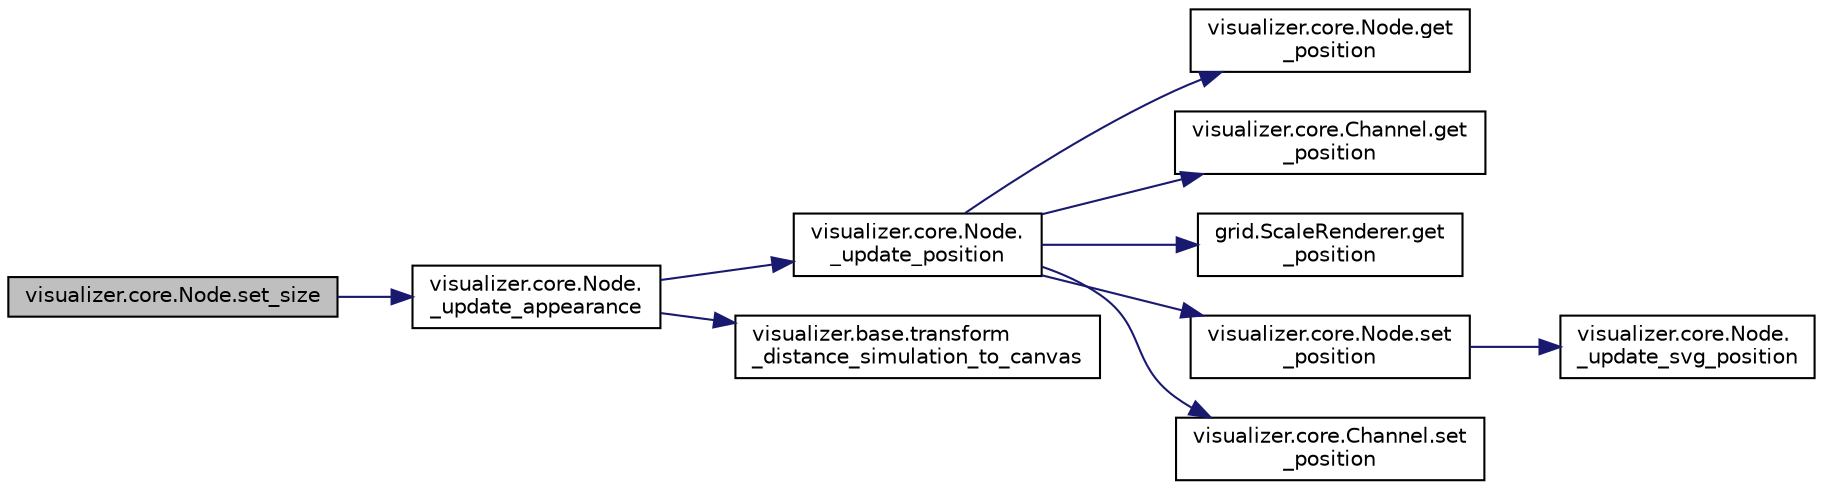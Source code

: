 digraph "visualizer.core.Node.set_size"
{
 // LATEX_PDF_SIZE
  edge [fontname="Helvetica",fontsize="10",labelfontname="Helvetica",labelfontsize="10"];
  node [fontname="Helvetica",fontsize="10",shape=record];
  rankdir="LR";
  Node1 [label="visualizer.core.Node.set_size",height=0.2,width=0.4,color="black", fillcolor="grey75", style="filled", fontcolor="black",tooltip="Set size function."];
  Node1 -> Node2 [color="midnightblue",fontsize="10",style="solid",fontname="Helvetica"];
  Node2 [label="visualizer.core.Node.\l_update_appearance",height=0.2,width=0.4,color="black", fillcolor="white", style="filled",URL="$classvisualizer_1_1core_1_1_node.html#ae5b37840dd64cdf83640f3e4e0ac7f09",tooltip="Update the node aspect to reflect the selected/highlighted state."];
  Node2 -> Node3 [color="midnightblue",fontsize="10",style="solid",fontname="Helvetica"];
  Node3 [label="visualizer.core.Node.\l_update_position",height=0.2,width=0.4,color="black", fillcolor="white", style="filled",URL="$classvisualizer_1_1core_1_1_node.html#ac783a9a6e8c4799d2b38cf5cc5ce71f3",tooltip="Update position function."];
  Node3 -> Node4 [color="midnightblue",fontsize="10",style="solid",fontname="Helvetica"];
  Node4 [label="visualizer.core.Node.get\l_position",height=0.2,width=0.4,color="black", fillcolor="white", style="filled",URL="$classvisualizer_1_1core_1_1_node.html#a3282926af9cc338df801ba1789019e8e",tooltip="Get position function."];
  Node3 -> Node5 [color="midnightblue",fontsize="10",style="solid",fontname="Helvetica"];
  Node5 [label="visualizer.core.Channel.get\l_position",height=0.2,width=0.4,color="black", fillcolor="white", style="filled",URL="$classvisualizer_1_1core_1_1_channel.html#ae1cc74b9c19233d89a9b6479324b0e65",tooltip="Initializer function."];
  Node3 -> Node6 [color="midnightblue",fontsize="10",style="solid",fontname="Helvetica"];
  Node6 [label="grid.ScaleRenderer.get\l_position",height=0.2,width=0.4,color="black", fillcolor="white", style="filled",URL="$classgrid_1_1_scale_renderer.html#a5bf2d7915195661ec85ff4fdf11b0e67",tooltip="Get Position."];
  Node3 -> Node7 [color="midnightblue",fontsize="10",style="solid",fontname="Helvetica"];
  Node7 [label="visualizer.core.Node.set\l_position",height=0.2,width=0.4,color="black", fillcolor="white", style="filled",URL="$classvisualizer_1_1core_1_1_node.html#ad5ef274a1963d3c93b6ec75515efd8ae",tooltip="Set position function."];
  Node7 -> Node8 [color="midnightblue",fontsize="10",style="solid",fontname="Helvetica"];
  Node8 [label="visualizer.core.Node.\l_update_svg_position",height=0.2,width=0.4,color="black", fillcolor="white", style="filled",URL="$classvisualizer_1_1core_1_1_node.html#a8ff483c6fb127e0fabe4c1175a955bb8",tooltip="Update svg position."];
  Node3 -> Node9 [color="midnightblue",fontsize="10",style="solid",fontname="Helvetica"];
  Node9 [label="visualizer.core.Channel.set\l_position",height=0.2,width=0.4,color="black", fillcolor="white", style="filled",URL="$classvisualizer_1_1core_1_1_channel.html#a1c867aded25c8b525413da8b645da0fb",tooltip="Initializer function."];
  Node2 -> Node10 [color="midnightblue",fontsize="10",style="solid",fontname="Helvetica"];
  Node10 [label="visualizer.base.transform\l_distance_simulation_to_canvas",height=0.2,width=0.4,color="black", fillcolor="white", style="filled",URL="$namespacevisualizer_1_1base.html#a653f2b3d1bace2cc520f4e286e86dbb9",tooltip=" "];
}
